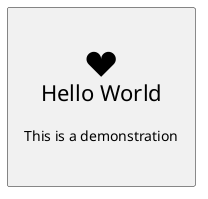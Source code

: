@startuml
skinparam monochrome true
skinparam defaultTextAlignment center

!procedure $layout($shape, $name, $openiconic, $headline, $description)
  $shape $name as "\n\n<size:44><&$openiconic></size>\n<size:22><U+00A0><U+00A0>$headline<U+00A0><U+00A0></size>\n\n<U+00A0><U+00A0>$description<U+00A0><U+00A0>\n\n"
!endprocedure

$layout(card, MyCard, heart, "Hello World", "This is a demonstration")

@enduml